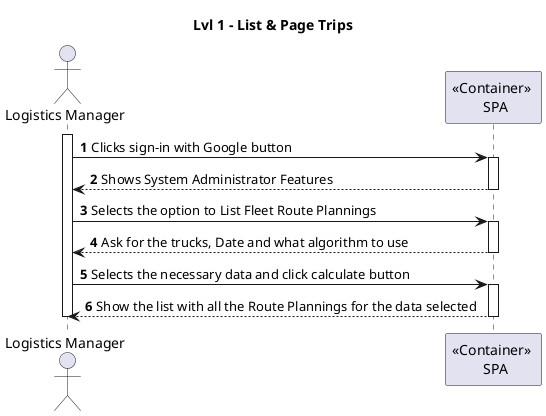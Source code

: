 @startuml ULM02

title Lvl 1 - List & Page Trips


autonumber
actor "Logistics Manager" as LM
participant "<< Container >> \n SPA" as S

activate LM
LM -> S : Clicks sign-in with Google button
activate S
S --> LM : Shows System Administrator Features
deactivate S
LM -> S : Selects the option to List Fleet Route Plannings
activate S
S --> LM : Ask for the trucks, Date and what algorithm to use
deactivate S

LM -> S : Selects the necessary data and click calculate button
activate S
S --> LM : Show the list with all the Route Plannings for the data selected
deactivate S

deactivate LM

@enduml